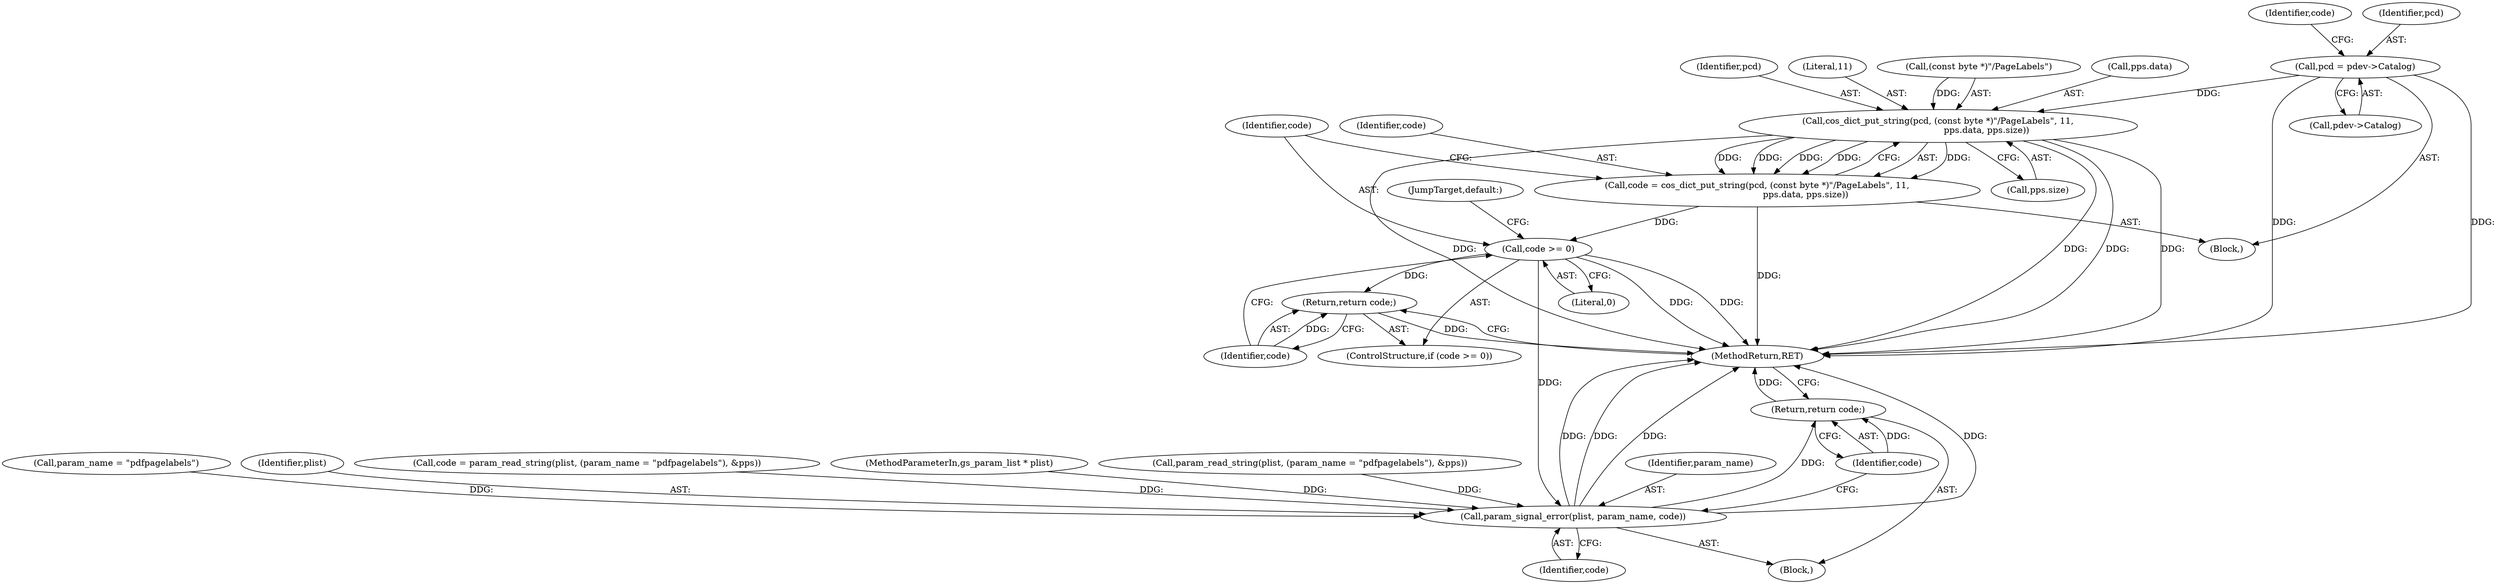 digraph "0_ghostscript_c3476dde7743761a4e1d39a631716199b696b880@pointer" {
"1000268" [label="(Call,pcd = pdev->Catalog)"];
"1000285" [label="(Call,cos_dict_put_string(pcd, (const byte *)\"/PageLabels\", 11,\n                                   pps.data, pps.size))"];
"1000283" [label="(Call,code = cos_dict_put_string(pcd, (const byte *)\"/PageLabels\", 11,\n                                   pps.data, pps.size))"];
"1000298" [label="(Call,code >= 0)"];
"1000301" [label="(Return,return code;)"];
"1000307" [label="(Call,param_signal_error(plist, param_name, code))"];
"1000311" [label="(Return,return code;)"];
"1000270" [label="(Call,pdev->Catalog)"];
"1000298" [label="(Call,code >= 0)"];
"1000286" [label="(Identifier,pcd)"];
"1000268" [label="(Call,pcd = pdev->Catalog)"];
"1000274" [label="(Identifier,code)"];
"1000285" [label="(Call,cos_dict_put_string(pcd, (const byte *)\"/PageLabels\", 11,\n                                   pps.data, pps.size))"];
"1000312" [label="(Identifier,code)"];
"1000290" [label="(Literal,11)"];
"1000283" [label="(Call,code = cos_dict_put_string(pcd, (const byte *)\"/PageLabels\", 11,\n                                   pps.data, pps.size))"];
"1000309" [label="(Identifier,param_name)"];
"1000252" [label="(Call,param_name = \"pdfpagelabels\")"];
"1000311" [label="(Return,return code;)"];
"1000308" [label="(Identifier,plist)"];
"1000297" [label="(ControlStructure,if (code >= 0))"];
"1001551" [label="(MethodReturn,RET)"];
"1000306" [label="(JumpTarget,default:)"];
"1000248" [label="(Call,code = param_read_string(plist, (param_name = \"pdfpagelabels\"), &pps))"];
"1000307" [label="(Call,param_signal_error(plist, param_name, code))"];
"1000287" [label="(Call,(const byte *)\"/PageLabels\")"];
"1000310" [label="(Identifier,code)"];
"1000301" [label="(Return,return code;)"];
"1000302" [label="(Identifier,code)"];
"1000291" [label="(Call,pps.data)"];
"1000259" [label="(Block,)"];
"1000121" [label="(MethodParameterIn,gs_param_list * plist)"];
"1000250" [label="(Call,param_read_string(plist, (param_name = \"pdfpagelabels\"), &pps))"];
"1000267" [label="(Block,)"];
"1000269" [label="(Identifier,pcd)"];
"1000299" [label="(Identifier,code)"];
"1000300" [label="(Literal,0)"];
"1000294" [label="(Call,pps.size)"];
"1000284" [label="(Identifier,code)"];
"1000268" -> "1000267"  [label="AST: "];
"1000268" -> "1000270"  [label="CFG: "];
"1000269" -> "1000268"  [label="AST: "];
"1000270" -> "1000268"  [label="AST: "];
"1000274" -> "1000268"  [label="CFG: "];
"1000268" -> "1001551"  [label="DDG: "];
"1000268" -> "1001551"  [label="DDG: "];
"1000268" -> "1000285"  [label="DDG: "];
"1000285" -> "1000283"  [label="AST: "];
"1000285" -> "1000294"  [label="CFG: "];
"1000286" -> "1000285"  [label="AST: "];
"1000287" -> "1000285"  [label="AST: "];
"1000290" -> "1000285"  [label="AST: "];
"1000291" -> "1000285"  [label="AST: "];
"1000294" -> "1000285"  [label="AST: "];
"1000283" -> "1000285"  [label="CFG: "];
"1000285" -> "1001551"  [label="DDG: "];
"1000285" -> "1001551"  [label="DDG: "];
"1000285" -> "1001551"  [label="DDG: "];
"1000285" -> "1001551"  [label="DDG: "];
"1000285" -> "1000283"  [label="DDG: "];
"1000285" -> "1000283"  [label="DDG: "];
"1000285" -> "1000283"  [label="DDG: "];
"1000285" -> "1000283"  [label="DDG: "];
"1000285" -> "1000283"  [label="DDG: "];
"1000287" -> "1000285"  [label="DDG: "];
"1000283" -> "1000267"  [label="AST: "];
"1000284" -> "1000283"  [label="AST: "];
"1000299" -> "1000283"  [label="CFG: "];
"1000283" -> "1001551"  [label="DDG: "];
"1000283" -> "1000298"  [label="DDG: "];
"1000298" -> "1000297"  [label="AST: "];
"1000298" -> "1000300"  [label="CFG: "];
"1000299" -> "1000298"  [label="AST: "];
"1000300" -> "1000298"  [label="AST: "];
"1000302" -> "1000298"  [label="CFG: "];
"1000306" -> "1000298"  [label="CFG: "];
"1000298" -> "1001551"  [label="DDG: "];
"1000298" -> "1001551"  [label="DDG: "];
"1000298" -> "1000301"  [label="DDG: "];
"1000298" -> "1000307"  [label="DDG: "];
"1000301" -> "1000297"  [label="AST: "];
"1000301" -> "1000302"  [label="CFG: "];
"1000302" -> "1000301"  [label="AST: "];
"1001551" -> "1000301"  [label="CFG: "];
"1000301" -> "1001551"  [label="DDG: "];
"1000302" -> "1000301"  [label="DDG: "];
"1000307" -> "1000259"  [label="AST: "];
"1000307" -> "1000310"  [label="CFG: "];
"1000308" -> "1000307"  [label="AST: "];
"1000309" -> "1000307"  [label="AST: "];
"1000310" -> "1000307"  [label="AST: "];
"1000312" -> "1000307"  [label="CFG: "];
"1000307" -> "1001551"  [label="DDG: "];
"1000307" -> "1001551"  [label="DDG: "];
"1000307" -> "1001551"  [label="DDG: "];
"1000307" -> "1001551"  [label="DDG: "];
"1000250" -> "1000307"  [label="DDG: "];
"1000121" -> "1000307"  [label="DDG: "];
"1000252" -> "1000307"  [label="DDG: "];
"1000248" -> "1000307"  [label="DDG: "];
"1000307" -> "1000311"  [label="DDG: "];
"1000311" -> "1000259"  [label="AST: "];
"1000311" -> "1000312"  [label="CFG: "];
"1000312" -> "1000311"  [label="AST: "];
"1001551" -> "1000311"  [label="CFG: "];
"1000311" -> "1001551"  [label="DDG: "];
"1000312" -> "1000311"  [label="DDG: "];
}
